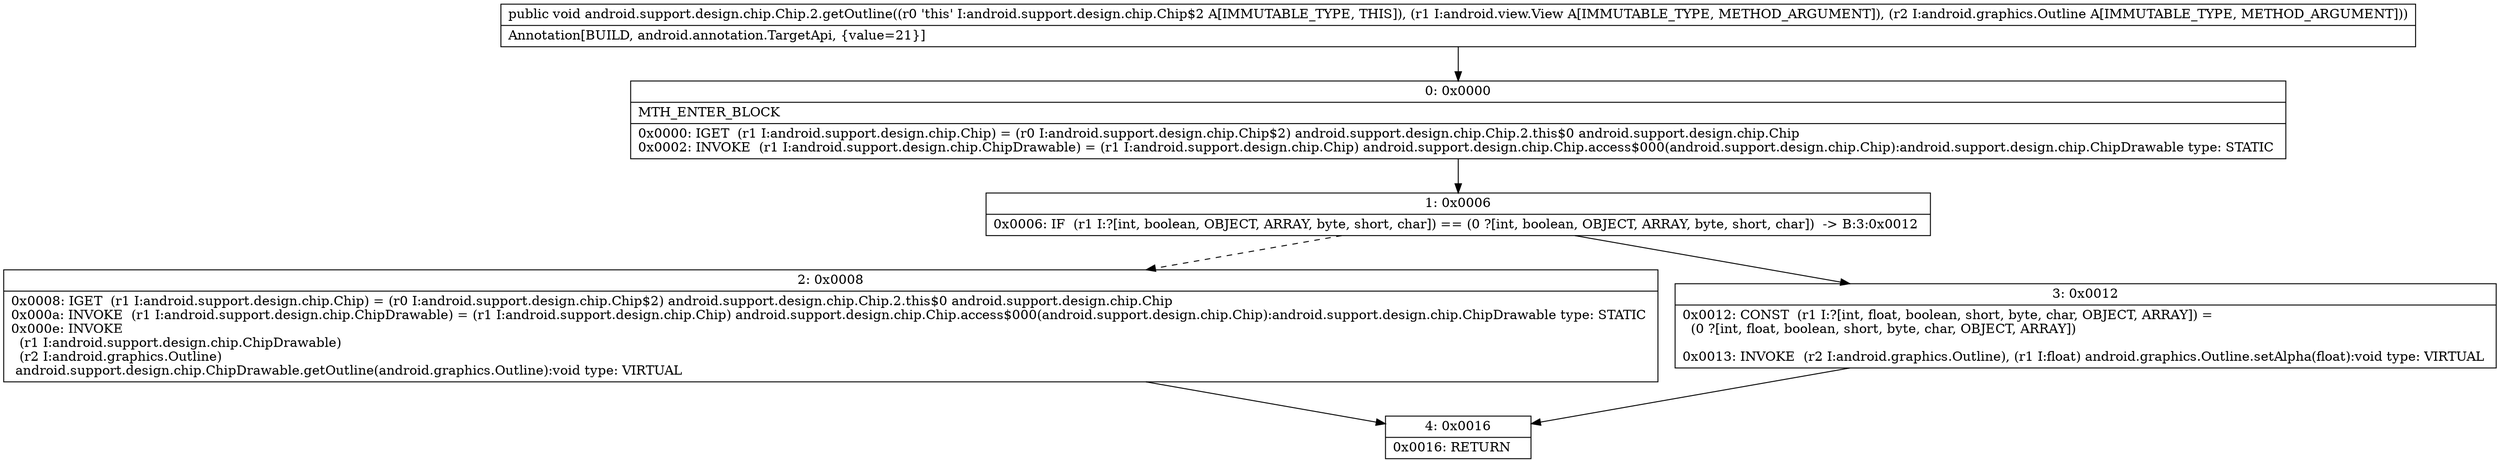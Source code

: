 digraph "CFG forandroid.support.design.chip.Chip.2.getOutline(Landroid\/view\/View;Landroid\/graphics\/Outline;)V" {
Node_0 [shape=record,label="{0\:\ 0x0000|MTH_ENTER_BLOCK\l|0x0000: IGET  (r1 I:android.support.design.chip.Chip) = (r0 I:android.support.design.chip.Chip$2) android.support.design.chip.Chip.2.this$0 android.support.design.chip.Chip \l0x0002: INVOKE  (r1 I:android.support.design.chip.ChipDrawable) = (r1 I:android.support.design.chip.Chip) android.support.design.chip.Chip.access$000(android.support.design.chip.Chip):android.support.design.chip.ChipDrawable type: STATIC \l}"];
Node_1 [shape=record,label="{1\:\ 0x0006|0x0006: IF  (r1 I:?[int, boolean, OBJECT, ARRAY, byte, short, char]) == (0 ?[int, boolean, OBJECT, ARRAY, byte, short, char])  \-\> B:3:0x0012 \l}"];
Node_2 [shape=record,label="{2\:\ 0x0008|0x0008: IGET  (r1 I:android.support.design.chip.Chip) = (r0 I:android.support.design.chip.Chip$2) android.support.design.chip.Chip.2.this$0 android.support.design.chip.Chip \l0x000a: INVOKE  (r1 I:android.support.design.chip.ChipDrawable) = (r1 I:android.support.design.chip.Chip) android.support.design.chip.Chip.access$000(android.support.design.chip.Chip):android.support.design.chip.ChipDrawable type: STATIC \l0x000e: INVOKE  \l  (r1 I:android.support.design.chip.ChipDrawable)\l  (r2 I:android.graphics.Outline)\l android.support.design.chip.ChipDrawable.getOutline(android.graphics.Outline):void type: VIRTUAL \l}"];
Node_3 [shape=record,label="{3\:\ 0x0012|0x0012: CONST  (r1 I:?[int, float, boolean, short, byte, char, OBJECT, ARRAY]) = \l  (0 ?[int, float, boolean, short, byte, char, OBJECT, ARRAY])\l \l0x0013: INVOKE  (r2 I:android.graphics.Outline), (r1 I:float) android.graphics.Outline.setAlpha(float):void type: VIRTUAL \l}"];
Node_4 [shape=record,label="{4\:\ 0x0016|0x0016: RETURN   \l}"];
MethodNode[shape=record,label="{public void android.support.design.chip.Chip.2.getOutline((r0 'this' I:android.support.design.chip.Chip$2 A[IMMUTABLE_TYPE, THIS]), (r1 I:android.view.View A[IMMUTABLE_TYPE, METHOD_ARGUMENT]), (r2 I:android.graphics.Outline A[IMMUTABLE_TYPE, METHOD_ARGUMENT]))  | Annotation[BUILD, android.annotation.TargetApi, \{value=21\}]\l}"];
MethodNode -> Node_0;
Node_0 -> Node_1;
Node_1 -> Node_2[style=dashed];
Node_1 -> Node_3;
Node_2 -> Node_4;
Node_3 -> Node_4;
}

